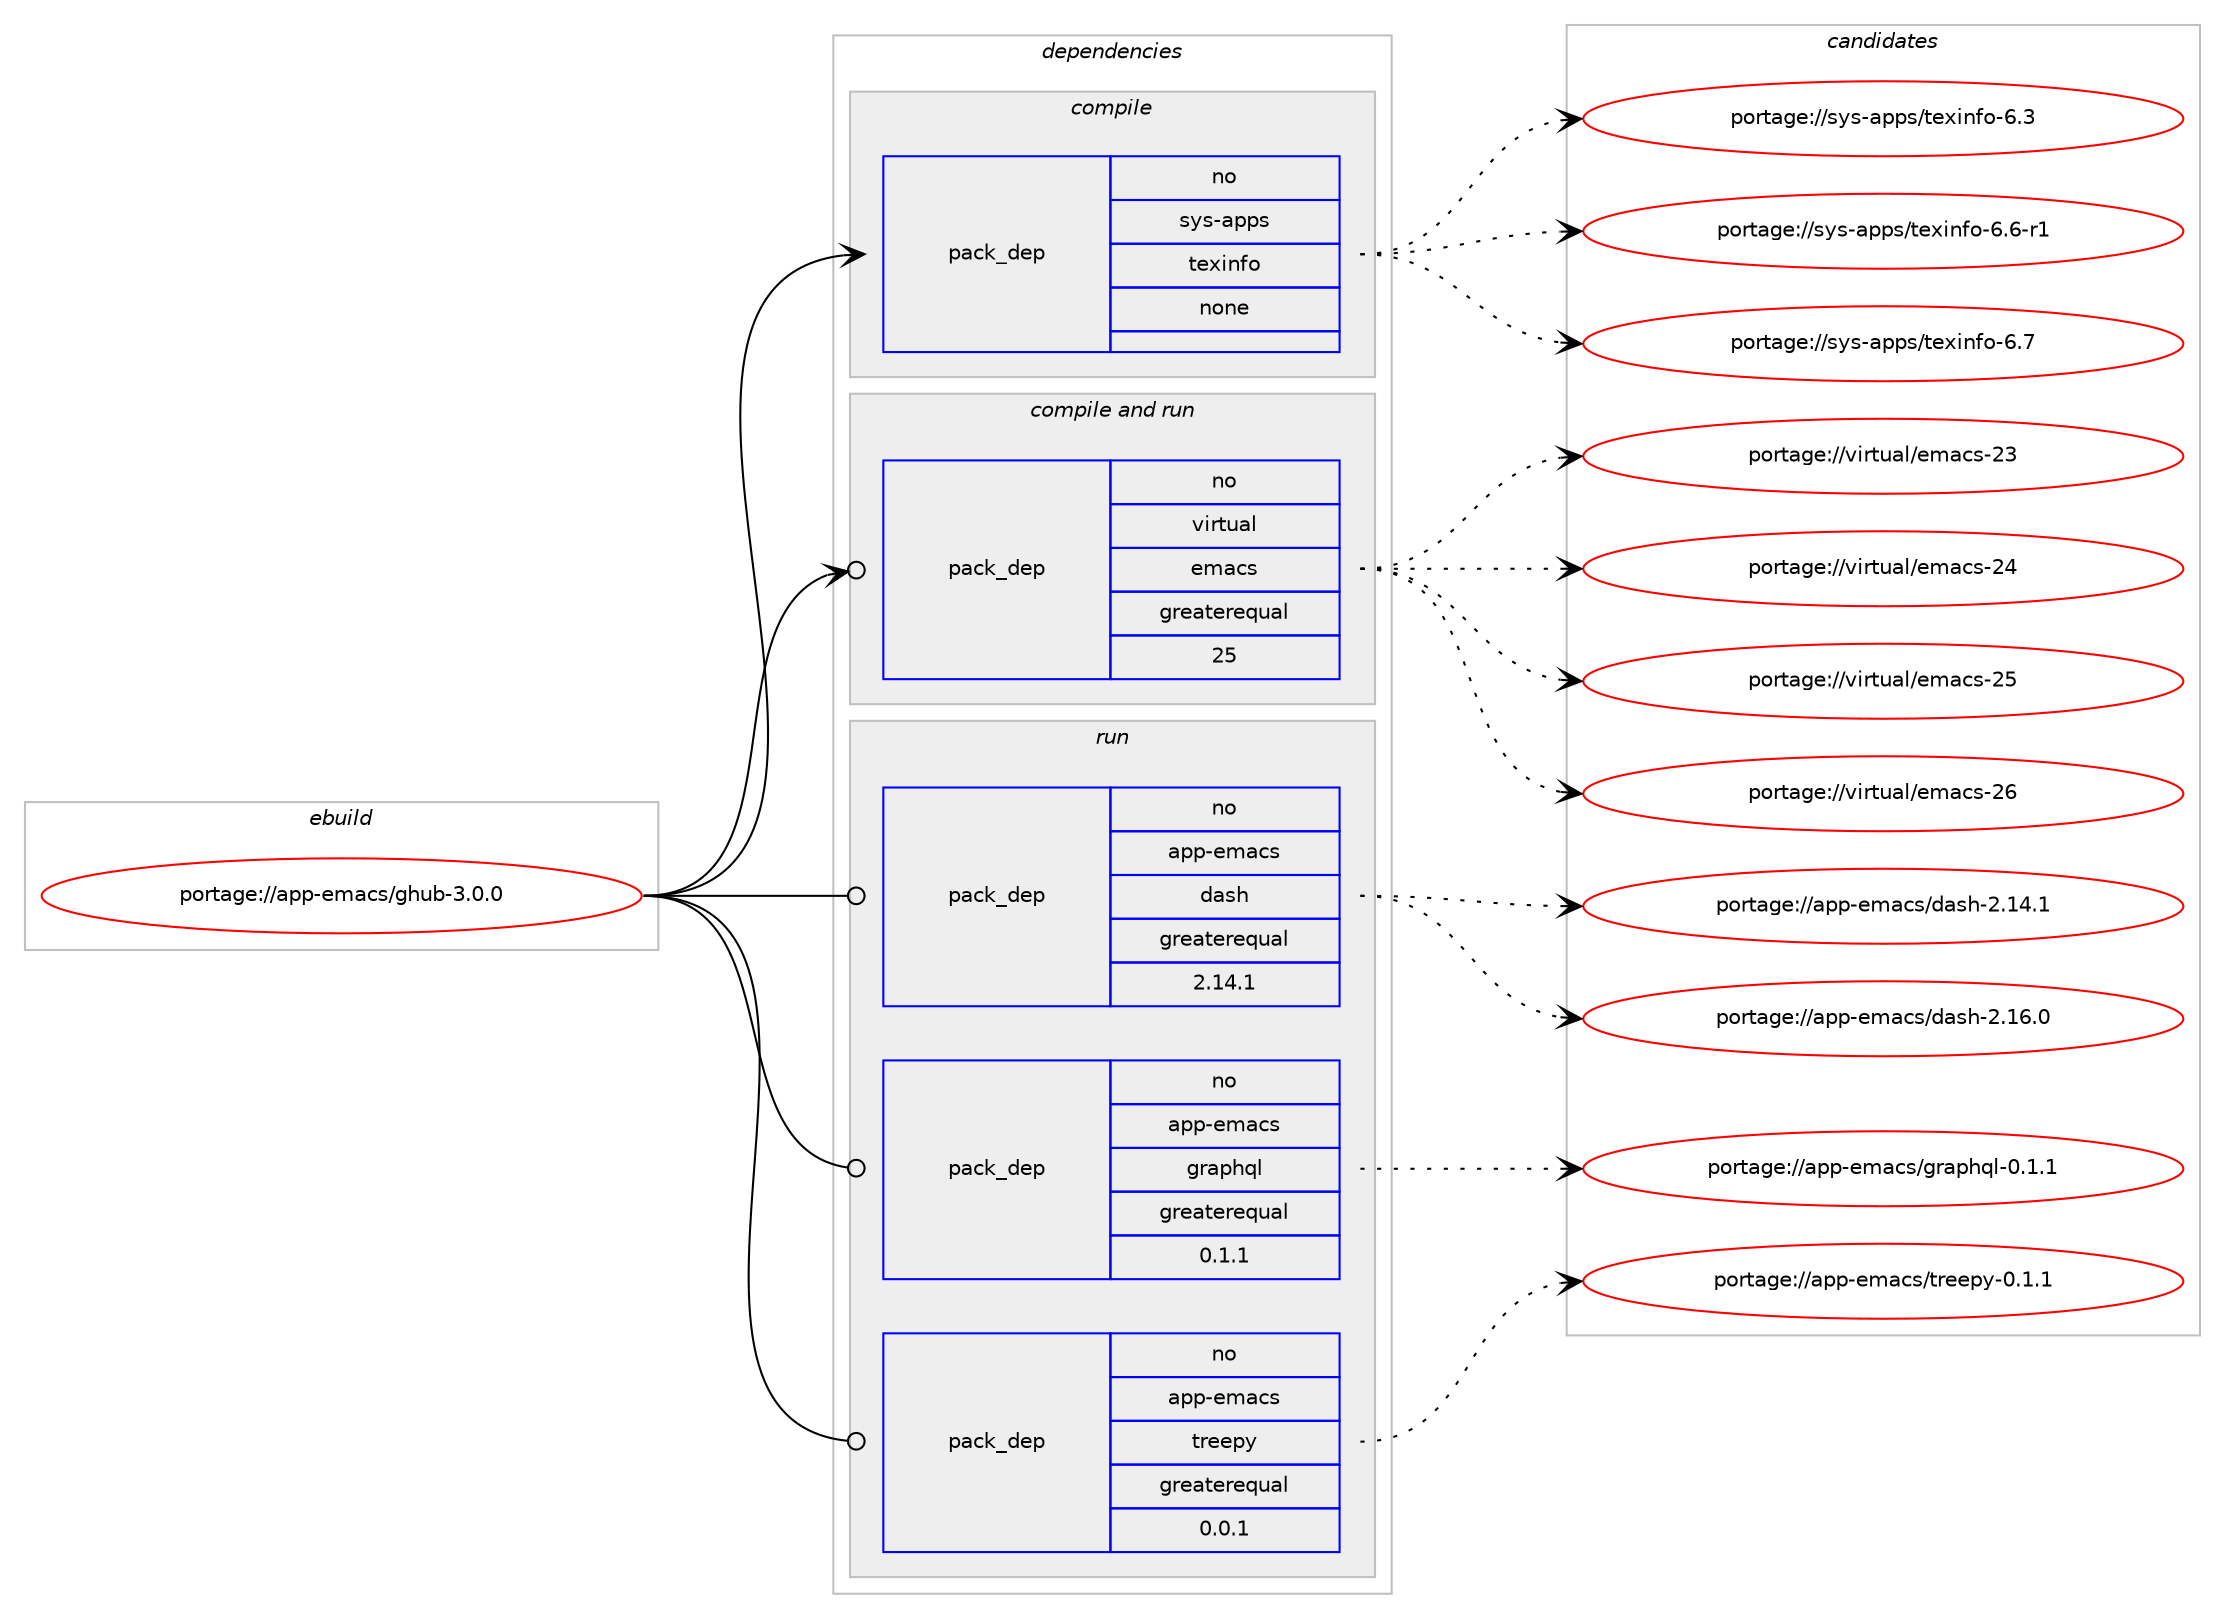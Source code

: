 digraph prolog {

# *************
# Graph options
# *************

newrank=true;
concentrate=true;
compound=true;
graph [rankdir=LR,fontname=Helvetica,fontsize=10,ranksep=1.5];#, ranksep=2.5, nodesep=0.2];
edge  [arrowhead=vee];
node  [fontname=Helvetica,fontsize=10];

# **********
# The ebuild
# **********

subgraph cluster_leftcol {
color=gray;
label=<<i>ebuild</i>>;
id [label="portage://app-emacs/ghub-3.0.0", color=red, width=4, href="../app-emacs/ghub-3.0.0.svg"];
}

# ****************
# The dependencies
# ****************

subgraph cluster_midcol {
color=gray;
label=<<i>dependencies</i>>;
subgraph cluster_compile {
fillcolor="#eeeeee";
style=filled;
label=<<i>compile</i>>;
subgraph pack13665 {
dependency18544 [label=<<TABLE BORDER="0" CELLBORDER="1" CELLSPACING="0" CELLPADDING="4" WIDTH="220"><TR><TD ROWSPAN="6" CELLPADDING="30">pack_dep</TD></TR><TR><TD WIDTH="110">no</TD></TR><TR><TD>sys-apps</TD></TR><TR><TD>texinfo</TD></TR><TR><TD>none</TD></TR><TR><TD></TD></TR></TABLE>>, shape=none, color=blue];
}
id:e -> dependency18544:w [weight=20,style="solid",arrowhead="vee"];
}
subgraph cluster_compileandrun {
fillcolor="#eeeeee";
style=filled;
label=<<i>compile and run</i>>;
subgraph pack13666 {
dependency18545 [label=<<TABLE BORDER="0" CELLBORDER="1" CELLSPACING="0" CELLPADDING="4" WIDTH="220"><TR><TD ROWSPAN="6" CELLPADDING="30">pack_dep</TD></TR><TR><TD WIDTH="110">no</TD></TR><TR><TD>virtual</TD></TR><TR><TD>emacs</TD></TR><TR><TD>greaterequal</TD></TR><TR><TD>25</TD></TR></TABLE>>, shape=none, color=blue];
}
id:e -> dependency18545:w [weight=20,style="solid",arrowhead="odotvee"];
}
subgraph cluster_run {
fillcolor="#eeeeee";
style=filled;
label=<<i>run</i>>;
subgraph pack13667 {
dependency18546 [label=<<TABLE BORDER="0" CELLBORDER="1" CELLSPACING="0" CELLPADDING="4" WIDTH="220"><TR><TD ROWSPAN="6" CELLPADDING="30">pack_dep</TD></TR><TR><TD WIDTH="110">no</TD></TR><TR><TD>app-emacs</TD></TR><TR><TD>dash</TD></TR><TR><TD>greaterequal</TD></TR><TR><TD>2.14.1</TD></TR></TABLE>>, shape=none, color=blue];
}
id:e -> dependency18546:w [weight=20,style="solid",arrowhead="odot"];
subgraph pack13668 {
dependency18547 [label=<<TABLE BORDER="0" CELLBORDER="1" CELLSPACING="0" CELLPADDING="4" WIDTH="220"><TR><TD ROWSPAN="6" CELLPADDING="30">pack_dep</TD></TR><TR><TD WIDTH="110">no</TD></TR><TR><TD>app-emacs</TD></TR><TR><TD>graphql</TD></TR><TR><TD>greaterequal</TD></TR><TR><TD>0.1.1</TD></TR></TABLE>>, shape=none, color=blue];
}
id:e -> dependency18547:w [weight=20,style="solid",arrowhead="odot"];
subgraph pack13669 {
dependency18548 [label=<<TABLE BORDER="0" CELLBORDER="1" CELLSPACING="0" CELLPADDING="4" WIDTH="220"><TR><TD ROWSPAN="6" CELLPADDING="30">pack_dep</TD></TR><TR><TD WIDTH="110">no</TD></TR><TR><TD>app-emacs</TD></TR><TR><TD>treepy</TD></TR><TR><TD>greaterequal</TD></TR><TR><TD>0.0.1</TD></TR></TABLE>>, shape=none, color=blue];
}
id:e -> dependency18548:w [weight=20,style="solid",arrowhead="odot"];
}
}

# **************
# The candidates
# **************

subgraph cluster_choices {
rank=same;
color=gray;
label=<<i>candidates</i>>;

subgraph choice13665 {
color=black;
nodesep=1;
choiceportage11512111545971121121154711610112010511010211145544651 [label="portage://sys-apps/texinfo-6.3", color=red, width=4,href="../sys-apps/texinfo-6.3.svg"];
choiceportage115121115459711211211547116101120105110102111455446544511449 [label="portage://sys-apps/texinfo-6.6-r1", color=red, width=4,href="../sys-apps/texinfo-6.6-r1.svg"];
choiceportage11512111545971121121154711610112010511010211145544655 [label="portage://sys-apps/texinfo-6.7", color=red, width=4,href="../sys-apps/texinfo-6.7.svg"];
dependency18544:e -> choiceportage11512111545971121121154711610112010511010211145544651:w [style=dotted,weight="100"];
dependency18544:e -> choiceportage115121115459711211211547116101120105110102111455446544511449:w [style=dotted,weight="100"];
dependency18544:e -> choiceportage11512111545971121121154711610112010511010211145544655:w [style=dotted,weight="100"];
}
subgraph choice13666 {
color=black;
nodesep=1;
choiceportage11810511411611797108471011099799115455051 [label="portage://virtual/emacs-23", color=red, width=4,href="../virtual/emacs-23.svg"];
choiceportage11810511411611797108471011099799115455052 [label="portage://virtual/emacs-24", color=red, width=4,href="../virtual/emacs-24.svg"];
choiceportage11810511411611797108471011099799115455053 [label="portage://virtual/emacs-25", color=red, width=4,href="../virtual/emacs-25.svg"];
choiceportage11810511411611797108471011099799115455054 [label="portage://virtual/emacs-26", color=red, width=4,href="../virtual/emacs-26.svg"];
dependency18545:e -> choiceportage11810511411611797108471011099799115455051:w [style=dotted,weight="100"];
dependency18545:e -> choiceportage11810511411611797108471011099799115455052:w [style=dotted,weight="100"];
dependency18545:e -> choiceportage11810511411611797108471011099799115455053:w [style=dotted,weight="100"];
dependency18545:e -> choiceportage11810511411611797108471011099799115455054:w [style=dotted,weight="100"];
}
subgraph choice13667 {
color=black;
nodesep=1;
choiceportage97112112451011099799115471009711510445504649524649 [label="portage://app-emacs/dash-2.14.1", color=red, width=4,href="../app-emacs/dash-2.14.1.svg"];
choiceportage97112112451011099799115471009711510445504649544648 [label="portage://app-emacs/dash-2.16.0", color=red, width=4,href="../app-emacs/dash-2.16.0.svg"];
dependency18546:e -> choiceportage97112112451011099799115471009711510445504649524649:w [style=dotted,weight="100"];
dependency18546:e -> choiceportage97112112451011099799115471009711510445504649544648:w [style=dotted,weight="100"];
}
subgraph choice13668 {
color=black;
nodesep=1;
choiceportage971121124510110997991154710311497112104113108454846494649 [label="portage://app-emacs/graphql-0.1.1", color=red, width=4,href="../app-emacs/graphql-0.1.1.svg"];
dependency18547:e -> choiceportage971121124510110997991154710311497112104113108454846494649:w [style=dotted,weight="100"];
}
subgraph choice13669 {
color=black;
nodesep=1;
choiceportage9711211245101109979911547116114101101112121454846494649 [label="portage://app-emacs/treepy-0.1.1", color=red, width=4,href="../app-emacs/treepy-0.1.1.svg"];
dependency18548:e -> choiceportage9711211245101109979911547116114101101112121454846494649:w [style=dotted,weight="100"];
}
}

}
